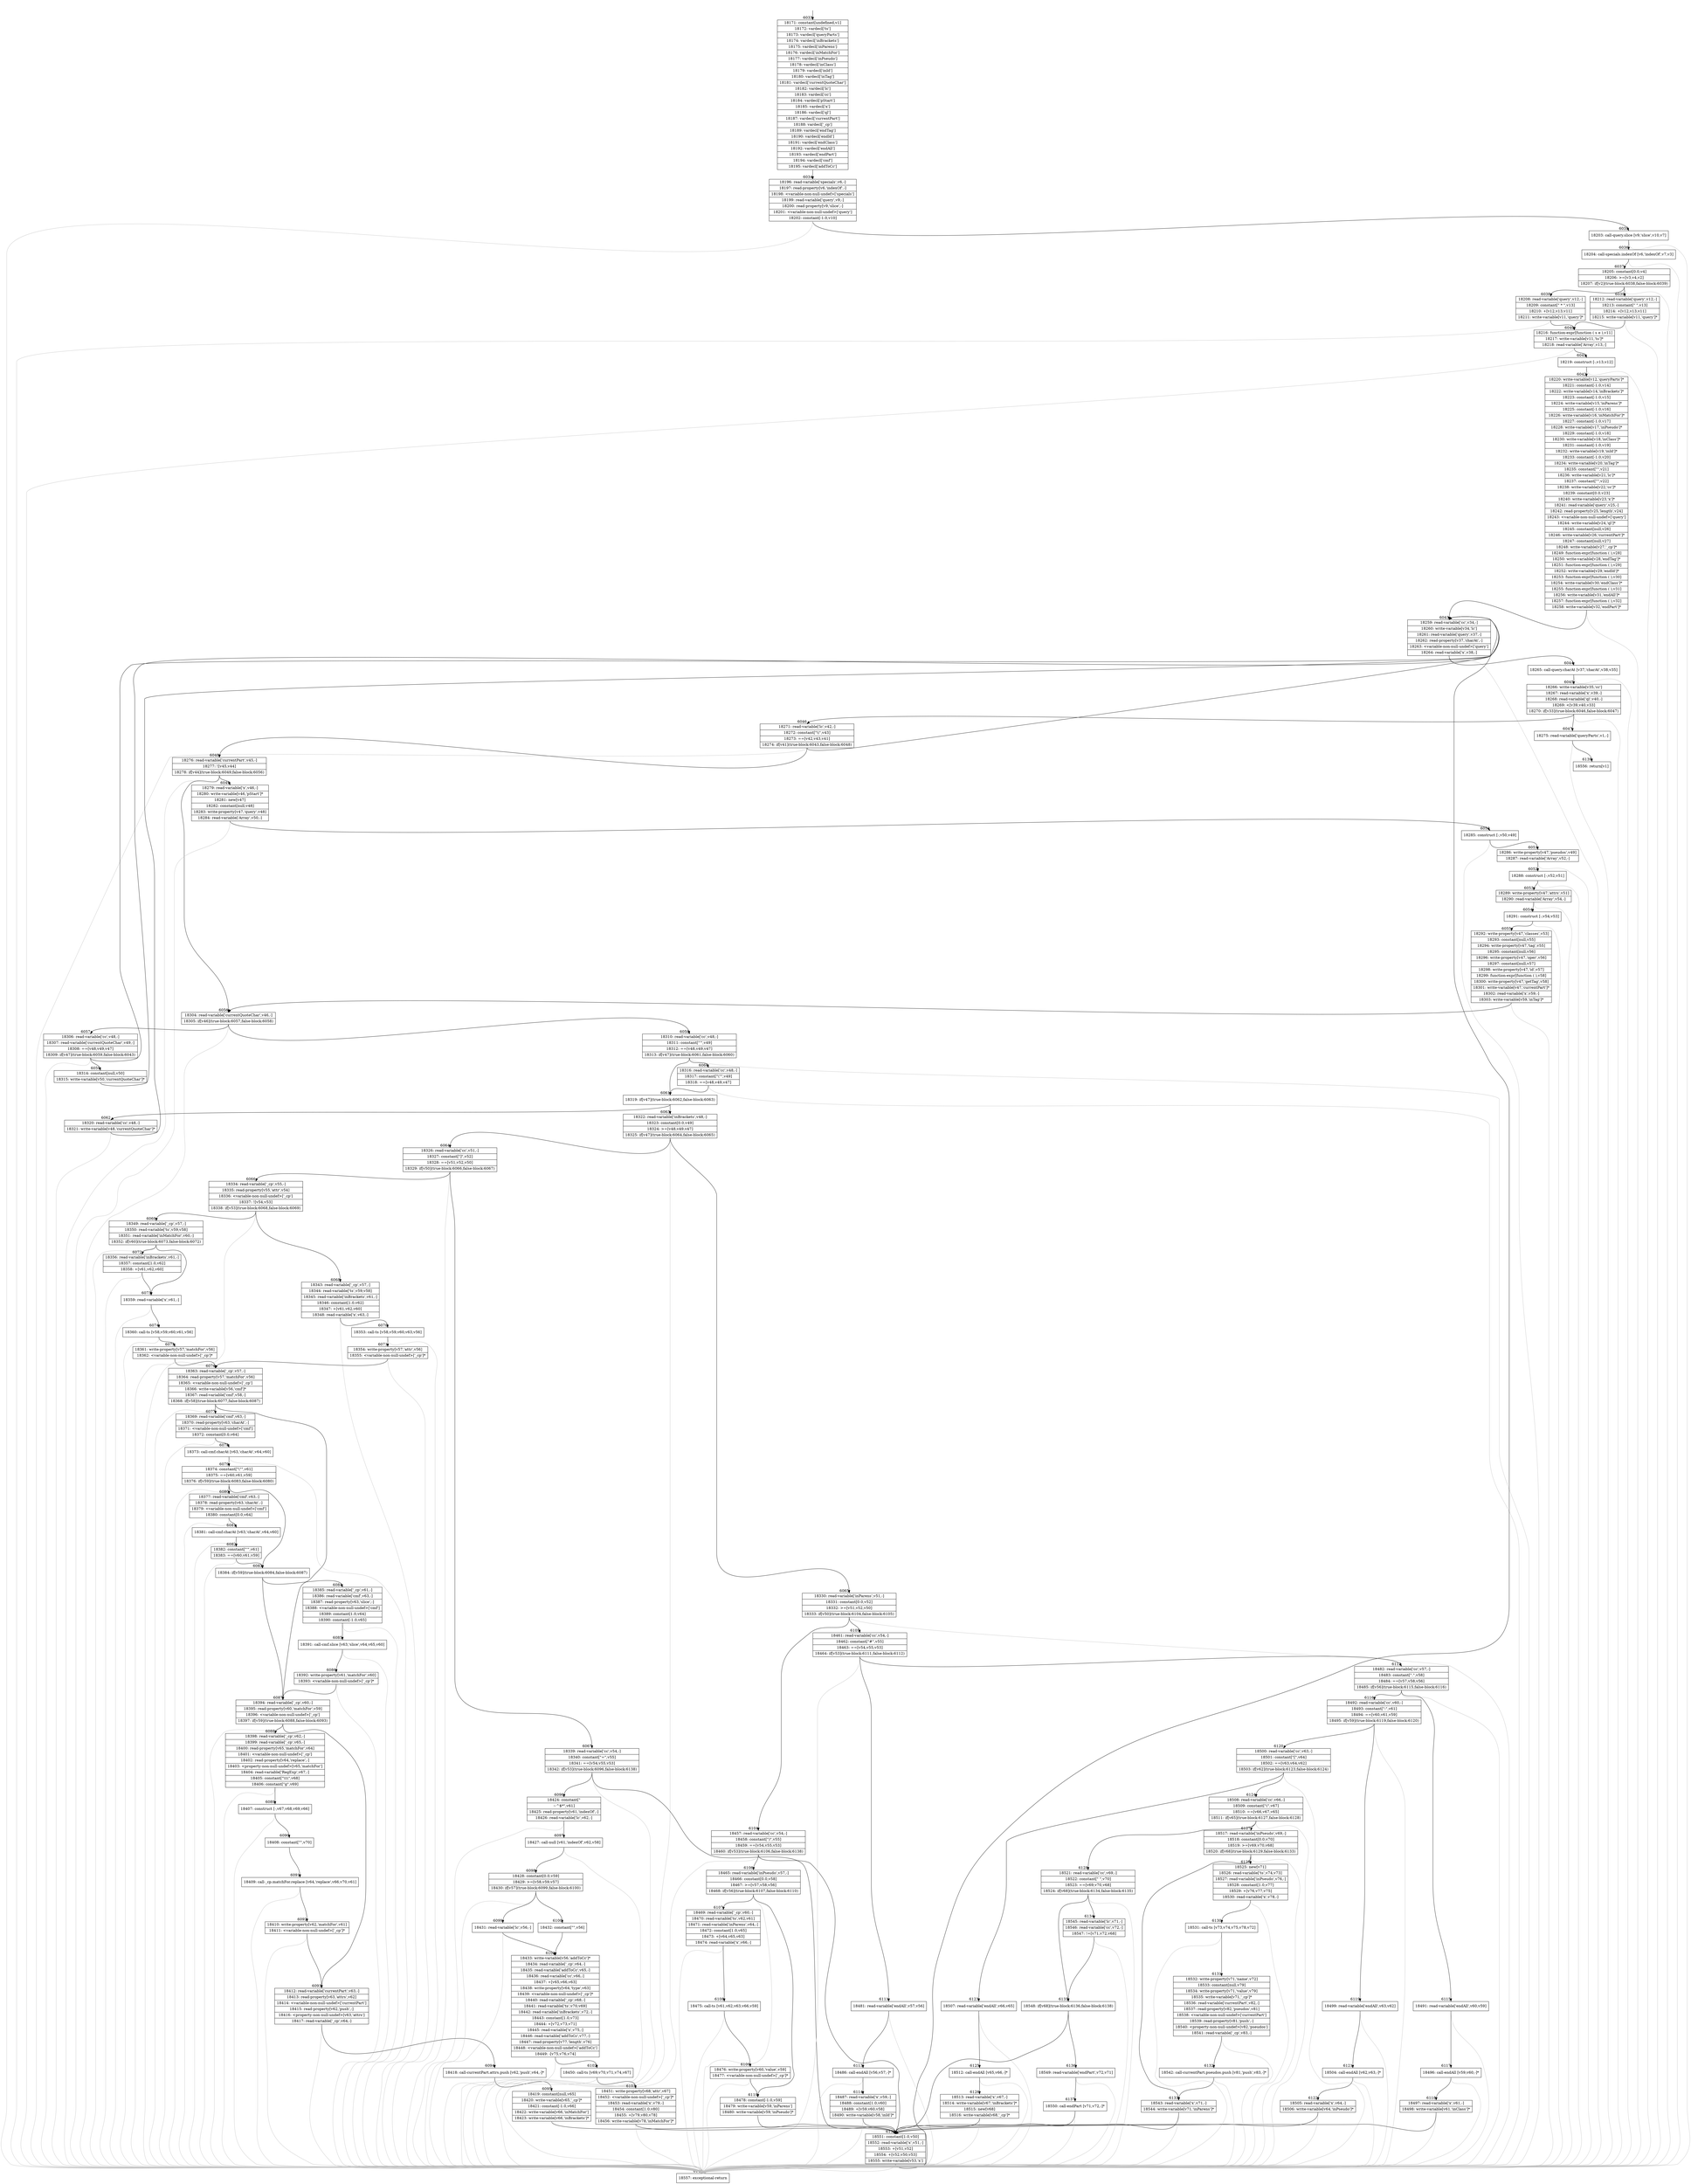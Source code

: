 digraph {
rankdir="TD"
BB_entry407[shape=none,label=""];
BB_entry407 -> BB6033 [tailport=s, headport=n, headlabel="    6033"]
BB6033 [shape=record label="{18171: constant[undefined,v1]|18172: vardecl['ts']|18173: vardecl['queryParts']|18174: vardecl['inBrackets']|18175: vardecl['inParens']|18176: vardecl['inMatchFor']|18177: vardecl['inPseudo']|18178: vardecl['inClass']|18179: vardecl['inId']|18180: vardecl['inTag']|18181: vardecl['currentQuoteChar']|18182: vardecl['lc']|18183: vardecl['cc']|18184: vardecl['pStart']|18185: vardecl['x']|18186: vardecl['ql']|18187: vardecl['currentPart']|18188: vardecl['_cp']|18189: vardecl['endTag']|18190: vardecl['endId']|18191: vardecl['endClass']|18192: vardecl['endAll']|18193: vardecl['endPart']|18194: vardecl['cmf']|18195: vardecl['addToCc']}" ] 
BB6033 -> BB6034 [tailport=s, headport=n, headlabel="      6034"]
BB6034 [shape=record label="{18196: read-variable['specials',v6,-]|18197: read-property[v6,'indexOf',-]|18198: \<variable-non-null-undef\>['specials']|18199: read-variable['query',v9,-]|18200: read-property[v9,'slice',-]|18201: \<variable-non-null-undef\>['query']|18202: constant[-1.0,v10]}" ] 
BB6034 -> BB6035 [tailport=s, headport=n, headlabel="      6035"]
BB6034 -> BB6140 [tailport=s, headport=n, color=gray, headlabel="      6140"]
BB6035 [shape=record label="{18203: call-query.slice [v9,'slice',v10,v7]}" ] 
BB6035 -> BB6036 [tailport=s, headport=n, headlabel="      6036"]
BB6035 -> BB6140 [tailport=s, headport=n, color=gray]
BB6036 [shape=record label="{18204: call-specials.indexOf [v6,'indexOf',v7,v3]}" ] 
BB6036 -> BB6037 [tailport=s, headport=n, headlabel="      6037"]
BB6036 -> BB6140 [tailport=s, headport=n, color=gray]
BB6037 [shape=record label="{18205: constant[0.0,v4]|18206: \>=[v3,v4,v2]|18207: if[v2](true-block:6038,false-block:6039)}" ] 
BB6037 -> BB6038 [tailport=s, headport=n, headlabel="      6038"]
BB6037 -> BB6039 [tailport=s, headport=n, headlabel="      6039"]
BB6037 -> BB6140 [tailport=s, headport=n, color=gray]
BB6038 [shape=record label="{18208: read-variable['query',v12,-]|18209: constant[\" * \",v13]|18210: +[v12,v13,v11]|18211: write-variable[v11,'query']*}" ] 
BB6038 -> BB6040 [tailport=s, headport=n, headlabel="      6040"]
BB6038 -> BB6140 [tailport=s, headport=n, color=gray]
BB6039 [shape=record label="{18212: read-variable['query',v12,-]|18213: constant[\" \",v13]|18214: +[v12,v13,v11]|18215: write-variable[v11,'query']*}" ] 
BB6039 -> BB6040 [tailport=s, headport=n]
BB6039 -> BB6140 [tailport=s, headport=n, color=gray]
BB6040 [shape=record label="{18216: function-expr[function ( s e ),v11]|18217: write-variable[v11,'ts']*|18218: read-variable['Array',v13,-]}" ] 
BB6040 -> BB6041 [tailport=s, headport=n, headlabel="      6041"]
BB6040 -> BB6140 [tailport=s, headport=n, color=gray]
BB6041 [shape=record label="{18219: construct [-,v13,v12]}" ] 
BB6041 -> BB6042 [tailport=s, headport=n, headlabel="      6042"]
BB6041 -> BB6140 [tailport=s, headport=n, color=gray]
BB6042 [shape=record label="{18220: write-variable[v12,'queryParts']*|18221: constant[-1.0,v14]|18222: write-variable[v14,'inBrackets']*|18223: constant[-1.0,v15]|18224: write-variable[v15,'inParens']*|18225: constant[-1.0,v16]|18226: write-variable[v16,'inMatchFor']*|18227: constant[-1.0,v17]|18228: write-variable[v17,'inPseudo']*|18229: constant[-1.0,v18]|18230: write-variable[v18,'inClass']*|18231: constant[-1.0,v19]|18232: write-variable[v19,'inId']*|18233: constant[-1.0,v20]|18234: write-variable[v20,'inTag']*|18235: constant[\"\",v21]|18236: write-variable[v21,'lc']*|18237: constant[\"\",v22]|18238: write-variable[v22,'cc']*|18239: constant[0.0,v23]|18240: write-variable[v23,'x']*|18241: read-variable['query',v25,-]|18242: read-property[v25,'length',v24]|18243: \<variable-non-null-undef\>['query']|18244: write-variable[v24,'ql']*|18245: constant[null,v26]|18246: write-variable[v26,'currentPart']*|18247: constant[null,v27]|18248: write-variable[v27,'_cp']*|18249: function-expr[function ( ),v28]|18250: write-variable[v28,'endTag']*|18251: function-expr[function ( ),v29]|18252: write-variable[v29,'endId']*|18253: function-expr[function ( ),v30]|18254: write-variable[v30,'endClass']*|18255: function-expr[function ( ),v31]|18256: write-variable[v31,'endAll']*|18257: function-expr[function ( ),v32]|18258: write-variable[v32,'endPart']*}" ] 
BB6042 -> BB6043 [tailport=s, headport=n, headlabel="      6043"]
BB6042 -> BB6140 [tailport=s, headport=n, color=gray]
BB6043 [shape=record label="{18259: read-variable['cc',v34,-]|18260: write-variable[v34,'lc']|18261: read-variable['query',v37,-]|18262: read-property[v37,'charAt',-]|18263: \<variable-non-null-undef\>['query']|18264: read-variable['x',v38,-]}" ] 
BB6043 -> BB6044 [tailport=s, headport=n, headlabel="      6044"]
BB6043 -> BB6140 [tailport=s, headport=n, color=gray]
BB6044 [shape=record label="{18265: call-query.charAt [v37,'charAt',v38,v35]}" ] 
BB6044 -> BB6045 [tailport=s, headport=n, headlabel="      6045"]
BB6044 -> BB6140 [tailport=s, headport=n, color=gray]
BB6045 [shape=record label="{18266: write-variable[v35,'cc']|18267: read-variable['x',v39,-]|18268: read-variable['ql',v40,-]|18269: \<[v39,v40,v33]|18270: if[v33](true-block:6046,false-block:6047)}" ] 
BB6045 -> BB6046 [tailport=s, headport=n, headlabel="      6046"]
BB6045 -> BB6047 [tailport=s, headport=n, headlabel="      6047"]
BB6045 -> BB6140 [tailport=s, headport=n, color=gray]
BB6046 [shape=record label="{18271: read-variable['lc',v42,-]|18272: constant[\"\\\\\",v43]|18273: ==[v42,v43,v41]|18274: if[v41](true-block:6043,false-block:6048)}" ] 
BB6046 -> BB6043 [tailport=s, headport=n]
BB6046 -> BB6048 [tailport=s, headport=n, headlabel="      6048"]
BB6046 -> BB6140 [tailport=s, headport=n, color=gray]
BB6047 [shape=record label="{18275: read-variable['queryParts',v1,-]}" ] 
BB6047 -> BB6139 [tailport=s, headport=n, headlabel="      6139"]
BB6047 -> BB6140 [tailport=s, headport=n, color=gray]
BB6048 [shape=record label="{18276: read-variable['currentPart',v45,-]|18277: ![v45,v44]|18278: if[v44](true-block:6049,false-block:6056)}" ] 
BB6048 -> BB6049 [tailport=s, headport=n, headlabel="      6049"]
BB6048 -> BB6056 [tailport=s, headport=n, headlabel="      6056"]
BB6048 -> BB6140 [tailport=s, headport=n, color=gray]
BB6049 [shape=record label="{18279: read-variable['x',v46,-]|18280: write-variable[v46,'pStart']*|18281: new[v47]|18282: constant[null,v48]|18283: write-property[v47,'query',v48]|18284: read-variable['Array',v50,-]}" ] 
BB6049 -> BB6050 [tailport=s, headport=n, headlabel="      6050"]
BB6049 -> BB6140 [tailport=s, headport=n, color=gray]
BB6050 [shape=record label="{18285: construct [-,v50,v49]}" ] 
BB6050 -> BB6051 [tailport=s, headport=n, headlabel="      6051"]
BB6050 -> BB6140 [tailport=s, headport=n, color=gray]
BB6051 [shape=record label="{18286: write-property[v47,'pseudos',v49]|18287: read-variable['Array',v52,-]}" ] 
BB6051 -> BB6052 [tailport=s, headport=n, headlabel="      6052"]
BB6051 -> BB6140 [tailport=s, headport=n, color=gray]
BB6052 [shape=record label="{18288: construct [-,v52,v51]}" ] 
BB6052 -> BB6053 [tailport=s, headport=n, headlabel="      6053"]
BB6052 -> BB6140 [tailport=s, headport=n, color=gray]
BB6053 [shape=record label="{18289: write-property[v47,'attrs',v51]|18290: read-variable['Array',v54,-]}" ] 
BB6053 -> BB6054 [tailport=s, headport=n, headlabel="      6054"]
BB6053 -> BB6140 [tailport=s, headport=n, color=gray]
BB6054 [shape=record label="{18291: construct [-,v54,v53]}" ] 
BB6054 -> BB6055 [tailport=s, headport=n, headlabel="      6055"]
BB6054 -> BB6140 [tailport=s, headport=n, color=gray]
BB6055 [shape=record label="{18292: write-property[v47,'classes',v53]|18293: constant[null,v55]|18294: write-property[v47,'tag',v55]|18295: constant[null,v56]|18296: write-property[v47,'oper',v56]|18297: constant[null,v57]|18298: write-property[v47,'id',v57]|18299: function-expr[function ( ),v58]|18300: write-property[v47,'getTag',v58]|18301: write-variable[v47,'currentPart']*|18302: read-variable['x',v59,-]|18303: write-variable[v59,'inTag']*}" ] 
BB6055 -> BB6056 [tailport=s, headport=n]
BB6055 -> BB6140 [tailport=s, headport=n, color=gray]
BB6056 [shape=record label="{18304: read-variable['currentQuoteChar',v46,-]|18305: if[v46](true-block:6057,false-block:6058)}" ] 
BB6056 -> BB6057 [tailport=s, headport=n, headlabel="      6057"]
BB6056 -> BB6058 [tailport=s, headport=n, headlabel="      6058"]
BB6056 -> BB6140 [tailport=s, headport=n, color=gray]
BB6057 [shape=record label="{18306: read-variable['cc',v48,-]|18307: read-variable['currentQuoteChar',v49,-]|18308: ==[v48,v49,v47]|18309: if[v47](true-block:6059,false-block:6043)}" ] 
BB6057 -> BB6059 [tailport=s, headport=n, headlabel="      6059"]
BB6057 -> BB6043 [tailport=s, headport=n]
BB6057 -> BB6140 [tailport=s, headport=n, color=gray]
BB6058 [shape=record label="{18310: read-variable['cc',v48,-]|18311: constant[\"'\",v49]|18312: ==[v48,v49,v47]|18313: if[v47](true-block:6061,false-block:6060)}" ] 
BB6058 -> BB6061 [tailport=s, headport=n, headlabel="      6061"]
BB6058 -> BB6060 [tailport=s, headport=n, headlabel="      6060"]
BB6058 -> BB6140 [tailport=s, headport=n, color=gray]
BB6059 [shape=record label="{18314: constant[null,v50]|18315: write-variable[v50,'currentQuoteChar']*}" ] 
BB6059 -> BB6043 [tailport=s, headport=n]
BB6060 [shape=record label="{18316: read-variable['cc',v48,-]|18317: constant[\"\\\"\",v49]|18318: ==[v48,v49,v47]}" ] 
BB6060 -> BB6061 [tailport=s, headport=n]
BB6060 -> BB6140 [tailport=s, headport=n, color=gray]
BB6061 [shape=record label="{18319: if[v47](true-block:6062,false-block:6063)}" ] 
BB6061 -> BB6062 [tailport=s, headport=n, headlabel="      6062"]
BB6061 -> BB6063 [tailport=s, headport=n, headlabel="      6063"]
BB6062 [shape=record label="{18320: read-variable['cc',v48,-]|18321: write-variable[v48,'currentQuoteChar']*}" ] 
BB6062 -> BB6043 [tailport=s, headport=n]
BB6062 -> BB6140 [tailport=s, headport=n, color=gray]
BB6063 [shape=record label="{18322: read-variable['inBrackets',v48,-]|18323: constant[0.0,v49]|18324: \>=[v48,v49,v47]|18325: if[v47](true-block:6064,false-block:6065)}" ] 
BB6063 -> BB6064 [tailport=s, headport=n, headlabel="      6064"]
BB6063 -> BB6065 [tailport=s, headport=n, headlabel="      6065"]
BB6063 -> BB6140 [tailport=s, headport=n, color=gray]
BB6064 [shape=record label="{18326: read-variable['cc',v51,-]|18327: constant[\"]\",v52]|18328: ==[v51,v52,v50]|18329: if[v50](true-block:6066,false-block:6067)}" ] 
BB6064 -> BB6066 [tailport=s, headport=n, headlabel="      6066"]
BB6064 -> BB6067 [tailport=s, headport=n, headlabel="      6067"]
BB6064 -> BB6140 [tailport=s, headport=n, color=gray]
BB6065 [shape=record label="{18330: read-variable['inParens',v51,-]|18331: constant[0.0,v52]|18332: \>=[v51,v52,v50]|18333: if[v50](true-block:6104,false-block:6105)}" ] 
BB6065 -> BB6104 [tailport=s, headport=n, headlabel="      6104"]
BB6065 -> BB6105 [tailport=s, headport=n, headlabel="      6105"]
BB6065 -> BB6140 [tailport=s, headport=n, color=gray]
BB6066 [shape=record label="{18334: read-variable['_cp',v55,-]|18335: read-property[v55,'attr',v54]|18336: \<variable-non-null-undef\>['_cp']|18337: ![v54,v53]|18338: if[v53](true-block:6068,false-block:6069)}" ] 
BB6066 -> BB6068 [tailport=s, headport=n, headlabel="      6068"]
BB6066 -> BB6069 [tailport=s, headport=n, headlabel="      6069"]
BB6066 -> BB6140 [tailport=s, headport=n, color=gray]
BB6067 [shape=record label="{18339: read-variable['cc',v54,-]|18340: constant[\"=\",v55]|18341: ==[v54,v55,v53]|18342: if[v53](true-block:6096,false-block:6138)}" ] 
BB6067 -> BB6096 [tailport=s, headport=n, headlabel="      6096"]
BB6067 -> BB6138 [tailport=s, headport=n, headlabel="      6138"]
BB6067 -> BB6140 [tailport=s, headport=n, color=gray]
BB6068 [shape=record label="{18343: read-variable['_cp',v57,-]|18344: read-variable['ts',v59,v58]|18345: read-variable['inBrackets',v61,-]|18346: constant[1.0,v62]|18347: +[v61,v62,v60]|18348: read-variable['x',v63,-]}" ] 
BB6068 -> BB6070 [tailport=s, headport=n, headlabel="      6070"]
BB6068 -> BB6140 [tailport=s, headport=n, color=gray]
BB6069 [shape=record label="{18349: read-variable['_cp',v57,-]|18350: read-variable['ts',v59,v58]|18351: read-variable['inMatchFor',v60,-]|18352: if[v60](true-block:6073,false-block:6072)}" ] 
BB6069 -> BB6073 [tailport=s, headport=n, headlabel="      6073"]
BB6069 -> BB6072 [tailport=s, headport=n, headlabel="      6072"]
BB6069 -> BB6140 [tailport=s, headport=n, color=gray]
BB6070 [shape=record label="{18353: call-ts [v58,v59,v60,v63,v56]}" ] 
BB6070 -> BB6071 [tailport=s, headport=n, headlabel="      6071"]
BB6070 -> BB6140 [tailport=s, headport=n, color=gray]
BB6071 [shape=record label="{18354: write-property[v57,'attr',v56]|18355: \<variable-non-null-undef\>['_cp']*}" ] 
BB6071 -> BB6076 [tailport=s, headport=n, headlabel="      6076"]
BB6071 -> BB6140 [tailport=s, headport=n, color=gray]
BB6072 [shape=record label="{18356: read-variable['inBrackets',v61,-]|18357: constant[1.0,v62]|18358: +[v61,v62,v60]}" ] 
BB6072 -> BB6073 [tailport=s, headport=n]
BB6072 -> BB6140 [tailport=s, headport=n, color=gray]
BB6073 [shape=record label="{18359: read-variable['x',v61,-]}" ] 
BB6073 -> BB6074 [tailport=s, headport=n, headlabel="      6074"]
BB6073 -> BB6140 [tailport=s, headport=n, color=gray]
BB6074 [shape=record label="{18360: call-ts [v58,v59,v60,v61,v56]}" ] 
BB6074 -> BB6075 [tailport=s, headport=n, headlabel="      6075"]
BB6074 -> BB6140 [tailport=s, headport=n, color=gray]
BB6075 [shape=record label="{18361: write-property[v57,'matchFor',v56]|18362: \<variable-non-null-undef\>['_cp']*}" ] 
BB6075 -> BB6076 [tailport=s, headport=n]
BB6075 -> BB6140 [tailport=s, headport=n, color=gray]
BB6076 [shape=record label="{18363: read-variable['_cp',v57,-]|18364: read-property[v57,'matchFor',v56]|18365: \<variable-non-null-undef\>['_cp']|18366: write-variable[v56,'cmf']*|18367: read-variable['cmf',v58,-]|18368: if[v58](true-block:6077,false-block:6087)}" ] 
BB6076 -> BB6077 [tailport=s, headport=n, headlabel="      6077"]
BB6076 -> BB6087 [tailport=s, headport=n, headlabel="      6087"]
BB6076 -> BB6140 [tailport=s, headport=n, color=gray]
BB6077 [shape=record label="{18369: read-variable['cmf',v63,-]|18370: read-property[v63,'charAt',-]|18371: \<variable-non-null-undef\>['cmf']|18372: constant[0.0,v64]}" ] 
BB6077 -> BB6078 [tailport=s, headport=n, headlabel="      6078"]
BB6077 -> BB6140 [tailport=s, headport=n, color=gray]
BB6078 [shape=record label="{18373: call-cmf.charAt [v63,'charAt',v64,v60]}" ] 
BB6078 -> BB6079 [tailport=s, headport=n, headlabel="      6079"]
BB6078 -> BB6140 [tailport=s, headport=n, color=gray]
BB6079 [shape=record label="{18374: constant[\"\\\"\",v61]|18375: ==[v60,v61,v59]|18376: if[v59](true-block:6083,false-block:6080)}" ] 
BB6079 -> BB6083 [tailport=s, headport=n, headlabel="      6083"]
BB6079 -> BB6080 [tailport=s, headport=n, headlabel="      6080"]
BB6079 -> BB6140 [tailport=s, headport=n, color=gray]
BB6080 [shape=record label="{18377: read-variable['cmf',v63,-]|18378: read-property[v63,'charAt',-]|18379: \<variable-non-null-undef\>['cmf']|18380: constant[0.0,v64]}" ] 
BB6080 -> BB6081 [tailport=s, headport=n, headlabel="      6081"]
BB6080 -> BB6140 [tailport=s, headport=n, color=gray]
BB6081 [shape=record label="{18381: call-cmf.charAt [v63,'charAt',v64,v60]}" ] 
BB6081 -> BB6082 [tailport=s, headport=n, headlabel="      6082"]
BB6081 -> BB6140 [tailport=s, headport=n, color=gray]
BB6082 [shape=record label="{18382: constant[\"'\",v61]|18383: ==[v60,v61,v59]}" ] 
BB6082 -> BB6083 [tailport=s, headport=n]
BB6082 -> BB6140 [tailport=s, headport=n, color=gray]
BB6083 [shape=record label="{18384: if[v59](true-block:6084,false-block:6087)}" ] 
BB6083 -> BB6084 [tailport=s, headport=n, headlabel="      6084"]
BB6083 -> BB6087 [tailport=s, headport=n]
BB6084 [shape=record label="{18385: read-variable['_cp',v61,-]|18386: read-variable['cmf',v63,-]|18387: read-property[v63,'slice',-]|18388: \<variable-non-null-undef\>['cmf']|18389: constant[1.0,v64]|18390: constant[-1.0,v65]}" ] 
BB6084 -> BB6085 [tailport=s, headport=n, headlabel="      6085"]
BB6084 -> BB6140 [tailport=s, headport=n, color=gray]
BB6085 [shape=record label="{18391: call-cmf.slice [v63,'slice',v64,v65,v60]}" ] 
BB6085 -> BB6086 [tailport=s, headport=n, headlabel="      6086"]
BB6085 -> BB6140 [tailport=s, headport=n, color=gray]
BB6086 [shape=record label="{18392: write-property[v61,'matchFor',v60]|18393: \<variable-non-null-undef\>['_cp']*}" ] 
BB6086 -> BB6087 [tailport=s, headport=n]
BB6086 -> BB6140 [tailport=s, headport=n, color=gray]
BB6087 [shape=record label="{18394: read-variable['_cp',v60,-]|18395: read-property[v60,'matchFor',v59]|18396: \<variable-non-null-undef\>['_cp']|18397: if[v59](true-block:6088,false-block:6093)}" ] 
BB6087 -> BB6088 [tailport=s, headport=n, headlabel="      6088"]
BB6087 -> BB6093 [tailport=s, headport=n, headlabel="      6093"]
BB6087 -> BB6140 [tailport=s, headport=n, color=gray]
BB6088 [shape=record label="{18398: read-variable['_cp',v62,-]|18399: read-variable['_cp',v65,-]|18400: read-property[v65,'matchFor',v64]|18401: \<variable-non-null-undef\>['_cp']|18402: read-property[v64,'replace',-]|18403: \<property-non-null-undef\>[v65,'matchFor']|18404: read-variable['RegExp',v67,-]|18405: constant[\"\\\\\\\\\",v68]|18406: constant[\"g\",v69]}" ] 
BB6088 -> BB6089 [tailport=s, headport=n, headlabel="      6089"]
BB6088 -> BB6140 [tailport=s, headport=n, color=gray]
BB6089 [shape=record label="{18407: construct [-,v67,v68,v69,v66]}" ] 
BB6089 -> BB6090 [tailport=s, headport=n, headlabel="      6090"]
BB6089 -> BB6140 [tailport=s, headport=n, color=gray]
BB6090 [shape=record label="{18408: constant[\"\",v70]}" ] 
BB6090 -> BB6091 [tailport=s, headport=n, headlabel="      6091"]
BB6091 [shape=record label="{18409: call-_cp.matchFor.replace [v64,'replace',v66,v70,v61]}" ] 
BB6091 -> BB6092 [tailport=s, headport=n, headlabel="      6092"]
BB6091 -> BB6140 [tailport=s, headport=n, color=gray]
BB6092 [shape=record label="{18410: write-property[v62,'matchFor',v61]|18411: \<variable-non-null-undef\>['_cp']*}" ] 
BB6092 -> BB6093 [tailport=s, headport=n]
BB6092 -> BB6140 [tailport=s, headport=n, color=gray]
BB6093 [shape=record label="{18412: read-variable['currentPart',v63,-]|18413: read-property[v63,'attrs',v62]|18414: \<variable-non-null-undef\>['currentPart']|18415: read-property[v62,'push',-]|18416: \<property-non-null-undef\>[v63,'attrs']|18417: read-variable['_cp',v64,-]}" ] 
BB6093 -> BB6094 [tailport=s, headport=n, headlabel="      6094"]
BB6093 -> BB6140 [tailport=s, headport=n, color=gray]
BB6094 [shape=record label="{18418: call-currentPart.attrs.push [v62,'push',v64,-]*}" ] 
BB6094 -> BB6095 [tailport=s, headport=n, headlabel="      6095"]
BB6094 -> BB6140 [tailport=s, headport=n, color=gray]
BB6095 [shape=record label="{18419: constant[null,v65]|18420: write-variable[v65,'_cp']*|18421: constant[-1.0,v66]|18422: write-variable[v66,'inMatchFor']|18423: write-variable[v66,'inBrackets']*}" ] 
BB6095 -> BB6138 [tailport=s, headport=n]
BB6096 [shape=record label="{18424: constant[\"|~^$*\",v61]|18425: read-property[v61,'indexOf',-]|18426: read-variable['lc',v62,-]}" ] 
BB6096 -> BB6097 [tailport=s, headport=n, headlabel="      6097"]
BB6096 -> BB6140 [tailport=s, headport=n, color=gray]
BB6097 [shape=record label="{18427: call-null [v61,'indexOf',v62,v58]}" ] 
BB6097 -> BB6098 [tailport=s, headport=n, headlabel="      6098"]
BB6097 -> BB6140 [tailport=s, headport=n, color=gray]
BB6098 [shape=record label="{18428: constant[0.0,v59]|18429: \>=[v58,v59,v57]|18430: if[v57](true-block:6099,false-block:6100)}" ] 
BB6098 -> BB6099 [tailport=s, headport=n, headlabel="      6099"]
BB6098 -> BB6100 [tailport=s, headport=n, headlabel="      6100"]
BB6098 -> BB6140 [tailport=s, headport=n, color=gray]
BB6099 [shape=record label="{18431: read-variable['lc',v56,-]}" ] 
BB6099 -> BB6101 [tailport=s, headport=n, headlabel="      6101"]
BB6099 -> BB6140 [tailport=s, headport=n, color=gray]
BB6100 [shape=record label="{18432: constant[\"\",v56]}" ] 
BB6100 -> BB6101 [tailport=s, headport=n]
BB6101 [shape=record label="{18433: write-variable[v56,'addToCc']*|18434: read-variable['_cp',v64,-]|18435: read-variable['addToCc',v65,-]|18436: read-variable['cc',v66,-]|18437: +[v65,v66,v63]|18438: write-property[v64,'type',v63]|18439: \<variable-non-null-undef\>['_cp']*|18440: read-variable['_cp',v68,-]|18441: read-variable['ts',v70,v69]|18442: read-variable['inBrackets',v72,-]|18443: constant[1.0,v73]|18444: +[v72,v73,v71]|18445: read-variable['x',v75,-]|18446: read-variable['addToCc',v77,-]|18447: read-property[v77,'length',v76]|18448: \<variable-non-null-undef\>['addToCc']|18449: -[v75,v76,v74]}" ] 
BB6101 -> BB6102 [tailport=s, headport=n, headlabel="      6102"]
BB6101 -> BB6140 [tailport=s, headport=n, color=gray]
BB6102 [shape=record label="{18450: call-ts [v69,v70,v71,v74,v67]}" ] 
BB6102 -> BB6103 [tailport=s, headport=n, headlabel="      6103"]
BB6102 -> BB6140 [tailport=s, headport=n, color=gray]
BB6103 [shape=record label="{18451: write-property[v68,'attr',v67]|18452: \<variable-non-null-undef\>['_cp']*|18453: read-variable['x',v79,-]|18454: constant[1.0,v80]|18455: +[v79,v80,v78]|18456: write-variable[v78,'inMatchFor']*}" ] 
BB6103 -> BB6138 [tailport=s, headport=n]
BB6103 -> BB6140 [tailport=s, headport=n, color=gray]
BB6104 [shape=record label="{18457: read-variable['cc',v54,-]|18458: constant[\")\",v55]|18459: ==[v54,v55,v53]|18460: if[v53](true-block:6106,false-block:6138)}" ] 
BB6104 -> BB6106 [tailport=s, headport=n, headlabel="      6106"]
BB6104 -> BB6138 [tailport=s, headport=n]
BB6104 -> BB6140 [tailport=s, headport=n, color=gray]
BB6105 [shape=record label="{18461: read-variable['cc',v54,-]|18462: constant[\"#\",v55]|18463: ==[v54,v55,v53]|18464: if[v53](true-block:6111,false-block:6112)}" ] 
BB6105 -> BB6111 [tailport=s, headport=n, headlabel="      6111"]
BB6105 -> BB6112 [tailport=s, headport=n, headlabel="      6112"]
BB6105 -> BB6140 [tailport=s, headport=n, color=gray]
BB6106 [shape=record label="{18465: read-variable['inPseudo',v57,-]|18466: constant[0.0,v58]|18467: \>=[v57,v58,v56]|18468: if[v56](true-block:6107,false-block:6110)}" ] 
BB6106 -> BB6107 [tailport=s, headport=n, headlabel="      6107"]
BB6106 -> BB6110 [tailport=s, headport=n, headlabel="      6110"]
BB6106 -> BB6140 [tailport=s, headport=n, color=gray]
BB6107 [shape=record label="{18469: read-variable['_cp',v60,-]|18470: read-variable['ts',v62,v61]|18471: read-variable['inParens',v64,-]|18472: constant[1.0,v65]|18473: +[v64,v65,v63]|18474: read-variable['x',v66,-]}" ] 
BB6107 -> BB6108 [tailport=s, headport=n, headlabel="      6108"]
BB6107 -> BB6140 [tailport=s, headport=n, color=gray]
BB6108 [shape=record label="{18475: call-ts [v61,v62,v63,v66,v59]}" ] 
BB6108 -> BB6109 [tailport=s, headport=n, headlabel="      6109"]
BB6108 -> BB6140 [tailport=s, headport=n, color=gray]
BB6109 [shape=record label="{18476: write-property[v60,'value',v59]|18477: \<variable-non-null-undef\>['_cp']*}" ] 
BB6109 -> BB6110 [tailport=s, headport=n]
BB6109 -> BB6140 [tailport=s, headport=n, color=gray]
BB6110 [shape=record label="{18478: constant[-1.0,v59]|18479: write-variable[v59,'inParens']|18480: write-variable[v59,'inPseudo']*}" ] 
BB6110 -> BB6138 [tailport=s, headport=n]
BB6111 [shape=record label="{18481: read-variable['endAll',v57,v56]}" ] 
BB6111 -> BB6113 [tailport=s, headport=n, headlabel="      6113"]
BB6111 -> BB6140 [tailport=s, headport=n, color=gray]
BB6112 [shape=record label="{18482: read-variable['cc',v57,-]|18483: constant[\".\",v58]|18484: ==[v57,v58,v56]|18485: if[v56](true-block:6115,false-block:6116)}" ] 
BB6112 -> BB6115 [tailport=s, headport=n, headlabel="      6115"]
BB6112 -> BB6116 [tailport=s, headport=n, headlabel="      6116"]
BB6112 -> BB6140 [tailport=s, headport=n, color=gray]
BB6113 [shape=record label="{18486: call-endAll [v56,v57,-]*}" ] 
BB6113 -> BB6114 [tailport=s, headport=n, headlabel="      6114"]
BB6113 -> BB6140 [tailport=s, headport=n, color=gray]
BB6114 [shape=record label="{18487: read-variable['x',v59,-]|18488: constant[1.0,v60]|18489: +[v59,v60,v58]|18490: write-variable[v58,'inId']*}" ] 
BB6114 -> BB6138 [tailport=s, headport=n]
BB6114 -> BB6140 [tailport=s, headport=n, color=gray]
BB6115 [shape=record label="{18491: read-variable['endAll',v60,v59]}" ] 
BB6115 -> BB6117 [tailport=s, headport=n, headlabel="      6117"]
BB6115 -> BB6140 [tailport=s, headport=n, color=gray]
BB6116 [shape=record label="{18492: read-variable['cc',v60,-]|18493: constant[\":\",v61]|18494: ==[v60,v61,v59]|18495: if[v59](true-block:6119,false-block:6120)}" ] 
BB6116 -> BB6119 [tailport=s, headport=n, headlabel="      6119"]
BB6116 -> BB6120 [tailport=s, headport=n, headlabel="      6120"]
BB6116 -> BB6140 [tailport=s, headport=n, color=gray]
BB6117 [shape=record label="{18496: call-endAll [v59,v60,-]*}" ] 
BB6117 -> BB6118 [tailport=s, headport=n, headlabel="      6118"]
BB6117 -> BB6140 [tailport=s, headport=n, color=gray]
BB6118 [shape=record label="{18497: read-variable['x',v61,-]|18498: write-variable[v61,'inClass']*}" ] 
BB6118 -> BB6138 [tailport=s, headport=n]
BB6118 -> BB6140 [tailport=s, headport=n, color=gray]
BB6119 [shape=record label="{18499: read-variable['endAll',v63,v62]}" ] 
BB6119 -> BB6121 [tailport=s, headport=n, headlabel="      6121"]
BB6119 -> BB6140 [tailport=s, headport=n, color=gray]
BB6120 [shape=record label="{18500: read-variable['cc',v63,-]|18501: constant[\"[\",v64]|18502: ==[v63,v64,v62]|18503: if[v62](true-block:6123,false-block:6124)}" ] 
BB6120 -> BB6123 [tailport=s, headport=n, headlabel="      6123"]
BB6120 -> BB6124 [tailport=s, headport=n, headlabel="      6124"]
BB6120 -> BB6140 [tailport=s, headport=n, color=gray]
BB6121 [shape=record label="{18504: call-endAll [v62,v63,-]*}" ] 
BB6121 -> BB6122 [tailport=s, headport=n, headlabel="      6122"]
BB6121 -> BB6140 [tailport=s, headport=n, color=gray]
BB6122 [shape=record label="{18505: read-variable['x',v64,-]|18506: write-variable[v64,'inPseudo']*}" ] 
BB6122 -> BB6138 [tailport=s, headport=n]
BB6122 -> BB6140 [tailport=s, headport=n, color=gray]
BB6123 [shape=record label="{18507: read-variable['endAll',v66,v65]}" ] 
BB6123 -> BB6125 [tailport=s, headport=n, headlabel="      6125"]
BB6123 -> BB6140 [tailport=s, headport=n, color=gray]
BB6124 [shape=record label="{18508: read-variable['cc',v66,-]|18509: constant[\"(\",v67]|18510: ==[v66,v67,v65]|18511: if[v65](true-block:6127,false-block:6128)}" ] 
BB6124 -> BB6127 [tailport=s, headport=n, headlabel="      6127"]
BB6124 -> BB6128 [tailport=s, headport=n, headlabel="      6128"]
BB6124 -> BB6140 [tailport=s, headport=n, color=gray]
BB6125 [shape=record label="{18512: call-endAll [v65,v66,-]*}" ] 
BB6125 -> BB6126 [tailport=s, headport=n, headlabel="      6126"]
BB6125 -> BB6140 [tailport=s, headport=n, color=gray]
BB6126 [shape=record label="{18513: read-variable['x',v67,-]|18514: write-variable[v67,'inBrackets']*|18515: new[v68]|18516: write-variable[v68,'_cp']*}" ] 
BB6126 -> BB6138 [tailport=s, headport=n]
BB6126 -> BB6140 [tailport=s, headport=n, color=gray]
BB6127 [shape=record label="{18517: read-variable['inPseudo',v69,-]|18518: constant[0.0,v70]|18519: \>=[v69,v70,v68]|18520: if[v68](true-block:6129,false-block:6133)}" ] 
BB6127 -> BB6129 [tailport=s, headport=n, headlabel="      6129"]
BB6127 -> BB6133 [tailport=s, headport=n, headlabel="      6133"]
BB6127 -> BB6140 [tailport=s, headport=n, color=gray]
BB6128 [shape=record label="{18521: read-variable['cc',v69,-]|18522: constant[\" \",v70]|18523: ==[v69,v70,v68]|18524: if[v68](true-block:6134,false-block:6135)}" ] 
BB6128 -> BB6135 [tailport=s, headport=n, headlabel="      6135"]
BB6128 -> BB6134 [tailport=s, headport=n, headlabel="      6134"]
BB6128 -> BB6140 [tailport=s, headport=n, color=gray]
BB6129 [shape=record label="{18525: new[v71]|18526: read-variable['ts',v74,v73]|18527: read-variable['inPseudo',v76,-]|18528: constant[1.0,v77]|18529: +[v76,v77,v75]|18530: read-variable['x',v78,-]}" ] 
BB6129 -> BB6130 [tailport=s, headport=n, headlabel="      6130"]
BB6129 -> BB6140 [tailport=s, headport=n, color=gray]
BB6130 [shape=record label="{18531: call-ts [v73,v74,v75,v78,v72]}" ] 
BB6130 -> BB6131 [tailport=s, headport=n, headlabel="      6131"]
BB6130 -> BB6140 [tailport=s, headport=n, color=gray]
BB6131 [shape=record label="{18532: write-property[v71,'name',v72]|18533: constant[null,v79]|18534: write-property[v71,'value',v79]|18535: write-variable[v71,'_cp']*|18536: read-variable['currentPart',v82,-]|18537: read-property[v82,'pseudos',v81]|18538: \<variable-non-null-undef\>['currentPart']|18539: read-property[v81,'push',-]|18540: \<property-non-null-undef\>[v82,'pseudos']|18541: read-variable['_cp',v83,-]}" ] 
BB6131 -> BB6132 [tailport=s, headport=n, headlabel="      6132"]
BB6131 -> BB6140 [tailport=s, headport=n, color=gray]
BB6132 [shape=record label="{18542: call-currentPart.pseudos.push [v81,'push',v83,-]*}" ] 
BB6132 -> BB6133 [tailport=s, headport=n]
BB6132 -> BB6140 [tailport=s, headport=n, color=gray]
BB6133 [shape=record label="{18543: read-variable['x',v71,-]|18544: write-variable[v71,'inParens']*}" ] 
BB6133 -> BB6138 [tailport=s, headport=n]
BB6133 -> BB6140 [tailport=s, headport=n, color=gray]
BB6134 [shape=record label="{18545: read-variable['lc',v71,-]|18546: read-variable['cc',v72,-]|18547: !=[v71,v72,v68]}" ] 
BB6134 -> BB6135 [tailport=s, headport=n]
BB6134 -> BB6140 [tailport=s, headport=n, color=gray]
BB6135 [shape=record label="{18548: if[v68](true-block:6136,false-block:6138)}" ] 
BB6135 -> BB6136 [tailport=s, headport=n, headlabel="      6136"]
BB6135 -> BB6138 [tailport=s, headport=n]
BB6136 [shape=record label="{18549: read-variable['endPart',v72,v71]}" ] 
BB6136 -> BB6137 [tailport=s, headport=n, headlabel="      6137"]
BB6136 -> BB6140 [tailport=s, headport=n, color=gray]
BB6137 [shape=record label="{18550: call-endPart [v71,v72,-]*}" ] 
BB6137 -> BB6138 [tailport=s, headport=n]
BB6137 -> BB6140 [tailport=s, headport=n, color=gray]
BB6138 [shape=record label="{18551: constant[1.0,v50]|18552: read-variable['x',v51,-]|18553: +[v51,v52]|18554: +[v52,v50,v53]|18555: write-variable[v53,'x']}" ] 
BB6138 -> BB6043 [tailport=s, headport=n]
BB6138 -> BB6140 [tailport=s, headport=n, color=gray]
BB6139 [shape=record label="{18556: return[v1]}" ] 
BB6140 [shape=record label="{18557: exceptional-return}" ] 
//#$~ 8914
}
